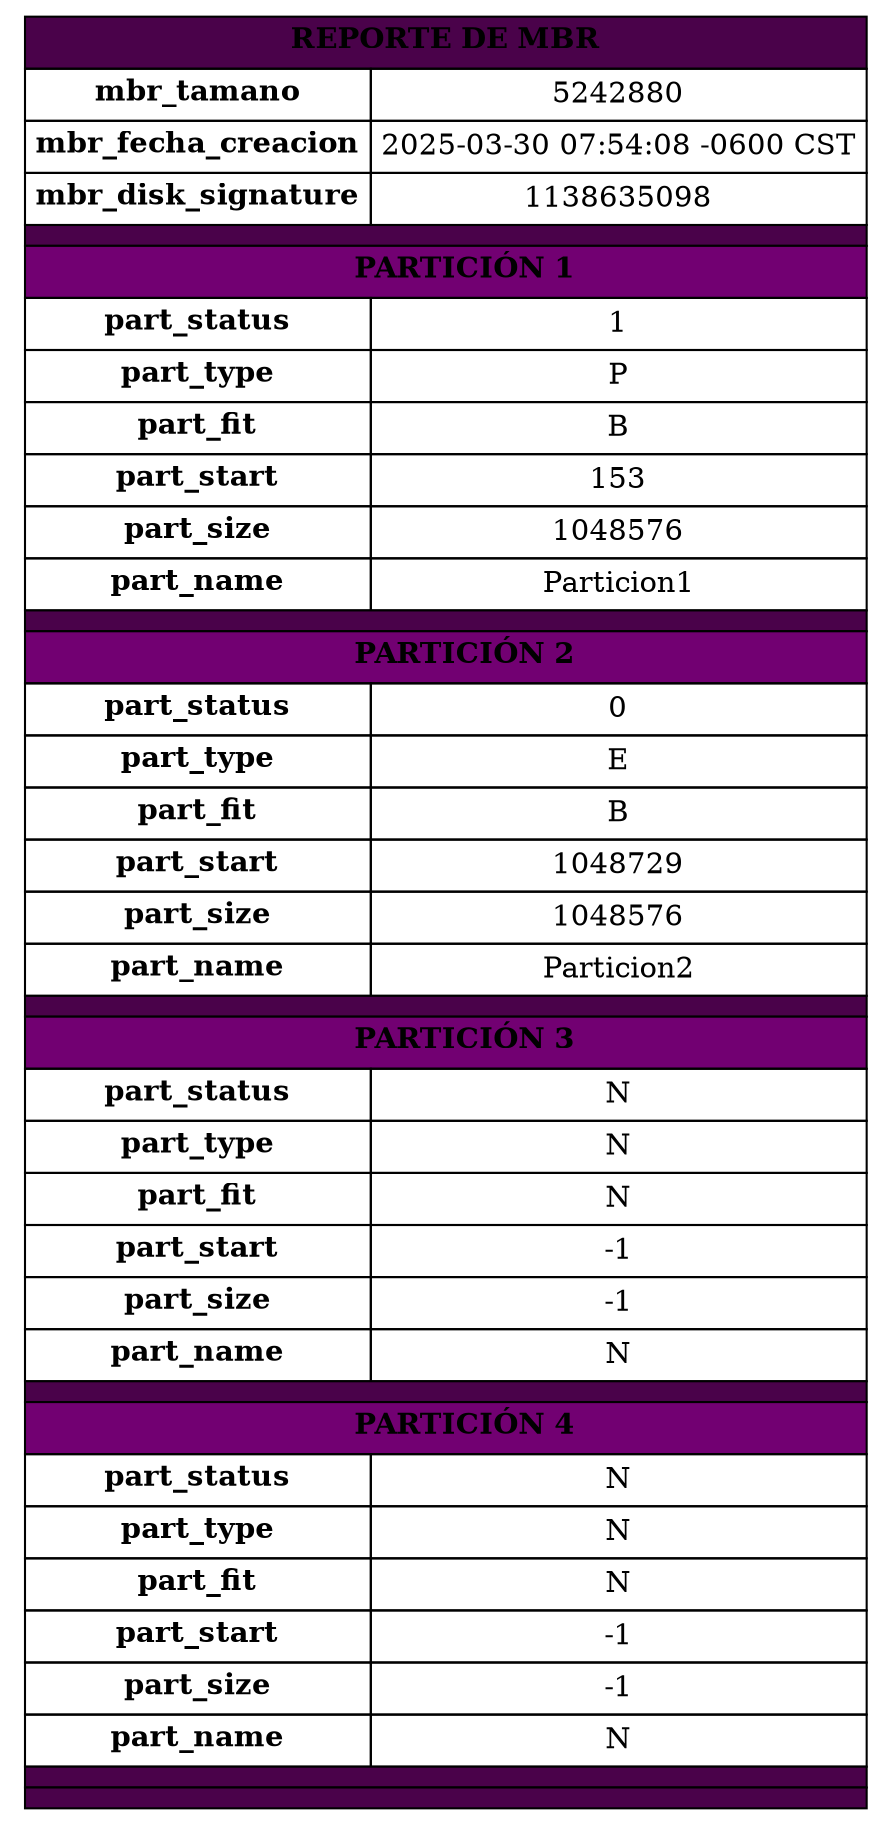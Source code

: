 digraph G {
		node [shape=plaintext]
		tabla [label=<
			<table border="0" cellborder="1" cellspacing="0" cellpadding="4" style="rounded; font-family:Arial; font-size:12px;">
				<!-- Encabezado principal -->
				<tr>
					<td colspan="2" bgcolor="#4A024A" style="color:white; font-size:16px; padding:8px; border-top-left-radius:8px; border-top-right-radius:8px;">
						<b>REPORTE DE MBR</b>
					</td>
				</tr>
				
				<!-- Datos del MBR -->
				<tr bgcolor="#EAD3EA">
					<td><b>mbr_tamano</b></td>
					<td>5242880</td>
				</tr>
				<tr>
					<td><b>mbr_fecha_creacion</b></td>
					<td>2025-03-30 07:54:08 -0600 CST</td>
				</tr>
				<tr bgcolor="#EAD3EA">
					<td><b>mbr_disk_signature</b></td>
					<td>1138635098</td>
				</tr>
				
				<!-- Separador visual -->
				<tr><td colspan="2" height="4" bgcolor="#4A024A"></td></tr>
            <!-- Partición 1 -->
            <tr>
                <td colspan="2" bgcolor="#720072" style="color:white; font-size:14px; padding:6px;">
                    <b>PARTICIÓN 1</b>
                </td>
            </tr>
            <tr bgcolor="#F5D0F5">
                <td><b>part_status</b></td>
                <td>1</td>
            </tr>
            <tr>
                <td><b>part_type</b></td>
                <td>P</td>
            </tr>
            <tr bgcolor="#F5D0F5">
                <td><b>part_fit</b></td>
                <td>B</td>
            </tr>
            <tr>
                <td><b>part_start</b></td>
                <td>153</td>
            </tr>
            <tr bgcolor="#F5D0F5">
                <td><b>part_size</b></td>
                <td>1048576</td>
            </tr>
            <tr>
                <td><b>part_name</b></td>
                <td>Particion1</td>
            </tr>
            
            <!-- Separador visual entre particiones -->
            <tr><td colspan="2" height="4" bgcolor="#4A024A"></td></tr>
            <!-- Partición 2 -->
            <tr>
                <td colspan="2" bgcolor="#720072" style="color:white; font-size:14px; padding:6px;">
                    <b>PARTICIÓN 2</b>
                </td>
            </tr>
            <tr bgcolor="#F5D0F5">
                <td><b>part_status</b></td>
                <td>0</td>
            </tr>
            <tr>
                <td><b>part_type</b></td>
                <td>E</td>
            </tr>
            <tr bgcolor="#F5D0F5">
                <td><b>part_fit</b></td>
                <td>B</td>
            </tr>
            <tr>
                <td><b>part_start</b></td>
                <td>1048729</td>
            </tr>
            <tr bgcolor="#F5D0F5">
                <td><b>part_size</b></td>
                <td>1048576</td>
            </tr>
            <tr>
                <td><b>part_name</b></td>
                <td>Particion2</td>
            </tr>
            
            <!-- Separador visual entre particiones -->
            <tr><td colspan="2" height="4" bgcolor="#4A024A"></td></tr>
            <!-- Partición 3 -->
            <tr>
                <td colspan="2" bgcolor="#720072" style="color:white; font-size:14px; padding:6px;">
                    <b>PARTICIÓN 3</b>
                </td>
            </tr>
            <tr bgcolor="#F5D0F5">
                <td><b>part_status</b></td>
                <td>N</td>
            </tr>
            <tr>
                <td><b>part_type</b></td>
                <td>N</td>
            </tr>
            <tr bgcolor="#F5D0F5">
                <td><b>part_fit</b></td>
                <td>N</td>
            </tr>
            <tr>
                <td><b>part_start</b></td>
                <td>-1</td>
            </tr>
            <tr bgcolor="#F5D0F5">
                <td><b>part_size</b></td>
                <td>-1</td>
            </tr>
            <tr>
                <td><b>part_name</b></td>
                <td>N</td>
            </tr>
            
            <!-- Separador visual entre particiones -->
            <tr><td colspan="2" height="4" bgcolor="#4A024A"></td></tr>
            <!-- Partición 4 -->
            <tr>
                <td colspan="2" bgcolor="#720072" style="color:white; font-size:14px; padding:6px;">
                    <b>PARTICIÓN 4</b>
                </td>
            </tr>
            <tr bgcolor="#F5D0F5">
                <td><b>part_status</b></td>
                <td>N</td>
            </tr>
            <tr>
                <td><b>part_type</b></td>
                <td>N</td>
            </tr>
            <tr bgcolor="#F5D0F5">
                <td><b>part_fit</b></td>
                <td>N</td>
            </tr>
            <tr>
                <td><b>part_start</b></td>
                <td>-1</td>
            </tr>
            <tr bgcolor="#F5D0F5">
                <td><b>part_size</b></td>
                <td>-1</td>
            </tr>
            <tr>
                <td><b>part_name</b></td>
                <td>N</td>
            </tr>
            
            <!-- Separador visual entre particiones -->
            <tr><td colspan="2" height="4" bgcolor="#4A024A"></td></tr>
	<!-- Pie de tabla -->
	<tr>
		<td colspan="2" bgcolor="#4A024A" style="border-bottom-left-radius:8px; border-bottom-right-radius:8px; height:4px;"></td>
	</tr>
	</table>>] }"
